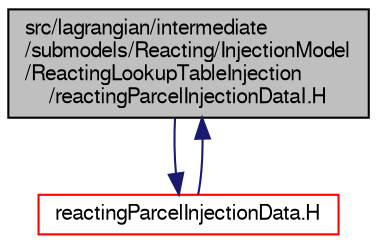digraph "src/lagrangian/intermediate/submodels/Reacting/InjectionModel/ReactingLookupTableInjection/reactingParcelInjectionDataI.H"
{
  bgcolor="transparent";
  edge [fontname="FreeSans",fontsize="10",labelfontname="FreeSans",labelfontsize="10"];
  node [fontname="FreeSans",fontsize="10",shape=record];
  Node1 [label="src/lagrangian/intermediate\l/submodels/Reacting/InjectionModel\l/ReactingLookupTableInjection\l/reactingParcelInjectionDataI.H",height=0.2,width=0.4,color="black", fillcolor="grey75", style="filled" fontcolor="black"];
  Node1 -> Node2 [color="midnightblue",fontsize="10",style="solid",fontname="FreeSans"];
  Node2 [label="reactingParcelInjectionData.H",height=0.2,width=0.4,color="red",URL="$a06358.html"];
  Node2 -> Node1 [color="midnightblue",fontsize="10",style="solid",fontname="FreeSans"];
}
